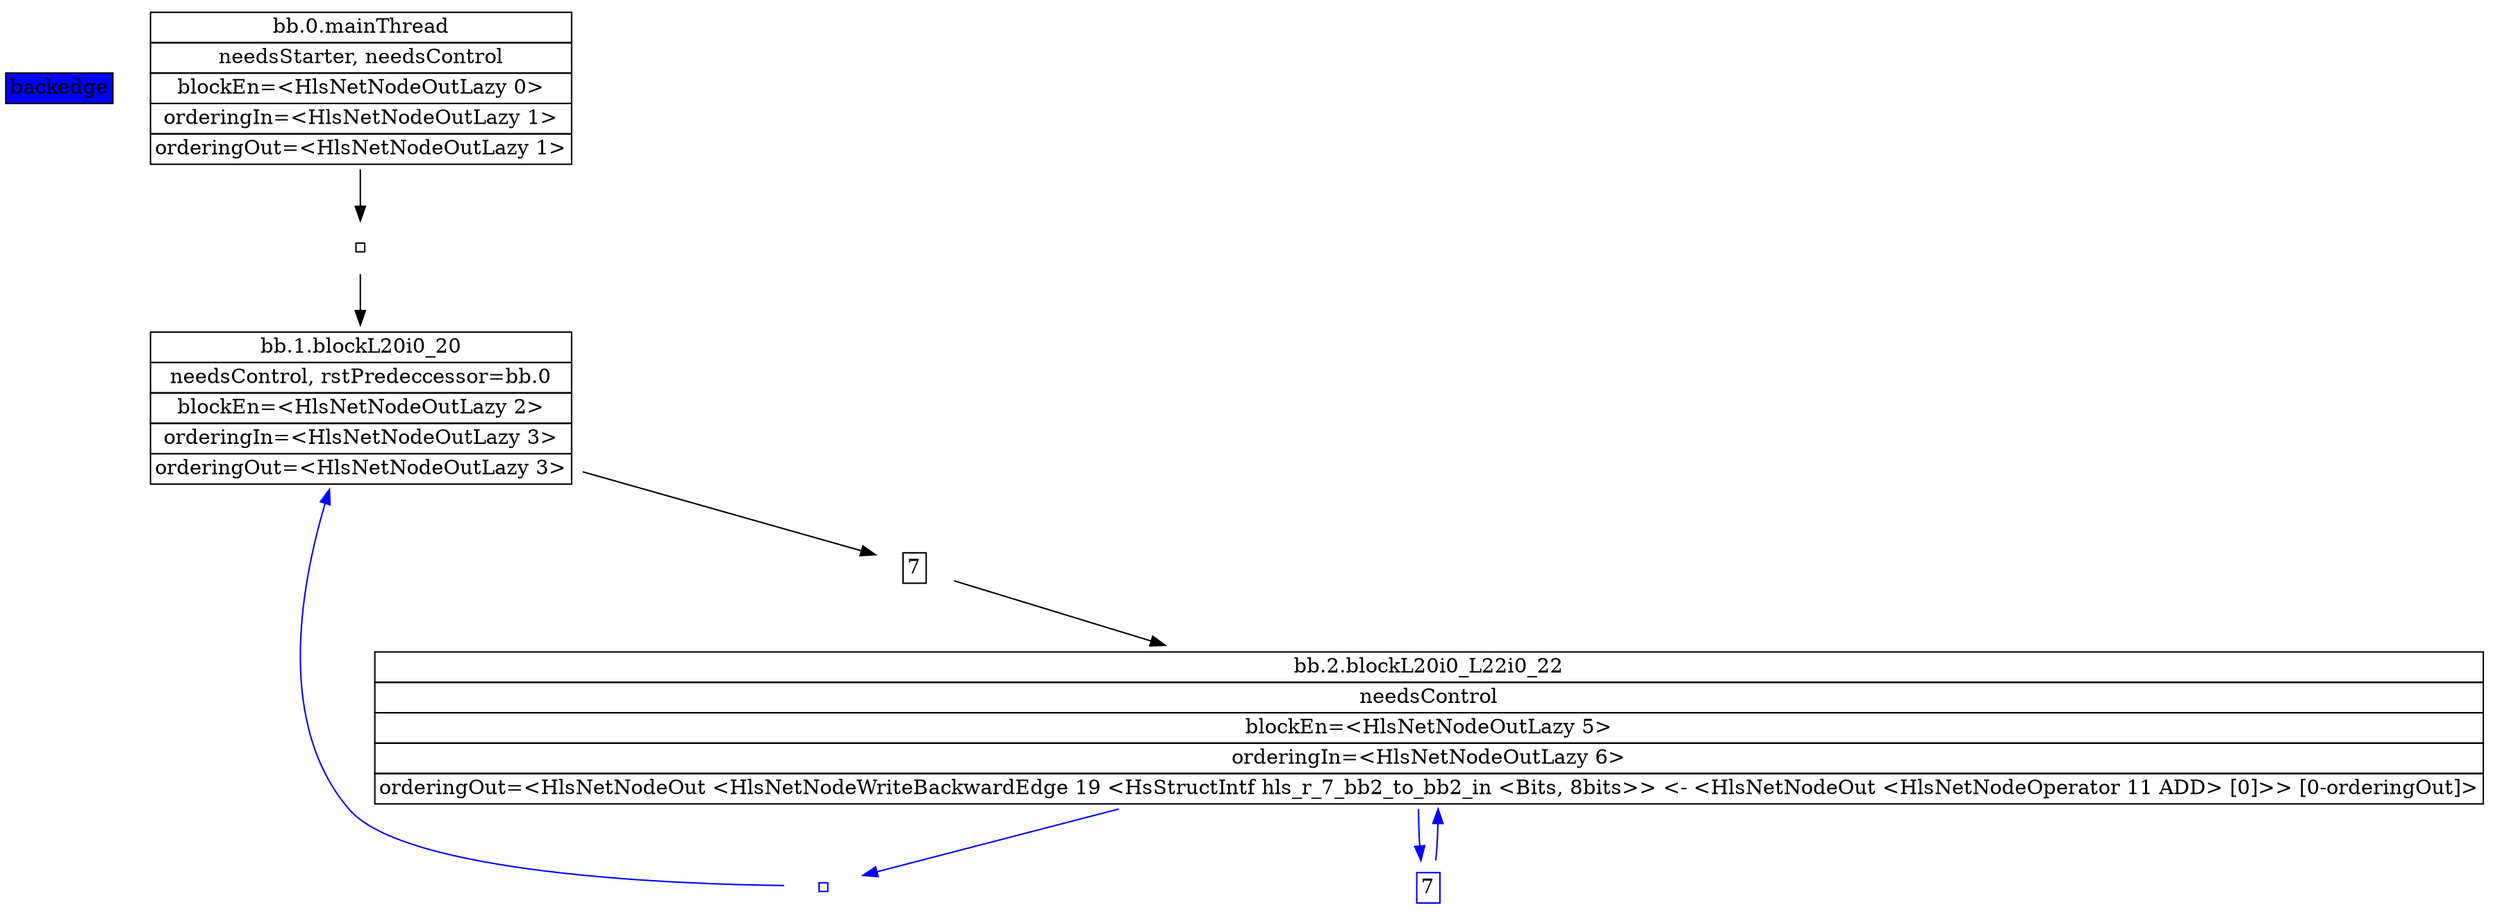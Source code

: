 digraph "mainThread" {
legend [label=<
<table border="0" cellborder="1" cellspacing="0">
  <tr><td bgcolor="blue">backedge</td></tr>
</table>>, shape=plain, style=filled];
bb0 [fillcolor=white, label=<
<table border="0" cellborder="1" cellspacing="0">
            <tr><td>bb.0.mainThread</td></tr>
            <tr><td>needsStarter, needsControl</td></tr>
            <tr><td>blockEn=&lt;HlsNetNodeOutLazy 0&gt;</td></tr>
            <tr><td>orderingIn=&lt;HlsNetNodeOutLazy 1&gt;</td></tr>
            <tr><td>orderingOut=&lt;HlsNetNodeOutLazy 1&gt;</td></tr>
        </table>
>, shape=plaintext, style=filled];
bb1 [fillcolor=white, label=<
<table border="0" cellborder="1" cellspacing="0">
            <tr><td>bb.1.blockL20i0_20</td></tr>
            <tr><td>needsControl, rstPredeccessor=bb.0</td></tr>
            <tr><td>blockEn=&lt;HlsNetNodeOutLazy 2&gt;</td></tr>
            <tr><td>orderingIn=&lt;HlsNetNodeOutLazy 3&gt;</td></tr>
            <tr><td>orderingOut=&lt;HlsNetNodeOutLazy 3&gt;</td></tr>
        </table>
>, shape=plaintext, style=filled];
bb2 [fillcolor=white, label=<
<table border="0" cellborder="1" cellspacing="0">
            <tr><td>bb.2.blockL20i0_L22i0_22</td></tr>
            <tr><td>needsControl</td></tr>
            <tr><td>blockEn=&lt;HlsNetNodeOutLazy 5&gt;</td></tr>
            <tr><td>orderingIn=&lt;HlsNetNodeOutLazy 6&gt;</td></tr>
            <tr><td>orderingOut=&lt;HlsNetNodeOut &lt;HlsNetNodeWriteBackwardEdge 19 &lt;HsStructIntf hls_r_7_bb2_to_bb2_in &lt;Bits, 8bits&gt;&gt; &lt;- &lt;HlsNetNodeOut &lt;HlsNetNodeOperator 11 ADD&gt; [0]&gt;&gt; [0-orderingOut]&gt;</td></tr>
        </table>
>, shape=plaintext, style=filled];
e0to1 [fillcolor=white, label=<
<table border="0" cellborder="1" cellspacing="0">
            <tr><td></td></tr>
        </table>
>, shape=plaintext, style=filled];
bb0 -> e0to1;
e0to1 -> bb1;
e1to2 [fillcolor=white, label=<
<table border="0" cellborder="1" cellspacing="0">
            <tr><td>7</td></tr>
        </table>
>, shape=plaintext, style=filled];
bb1 -> e1to2;
e1to2 -> bb2;
e2to1 [color=blue, fillcolor=white, label=<
<table border="0" cellborder="1" cellspacing="0">
            <tr><td></td></tr>
        </table>
>, shape=plaintext, style=filled];
bb2 -> e2to1  [color=blue];
e2to1 -> bb1  [color=blue];
e2to2 [color=blue, fillcolor=white, label=<
<table border="0" cellborder="1" cellspacing="0">
            <tr><td>7</td></tr>
        </table>
>, shape=plaintext, style=filled];
bb2 -> e2to2  [color=blue];
e2to2 -> bb2  [color=blue];
}
